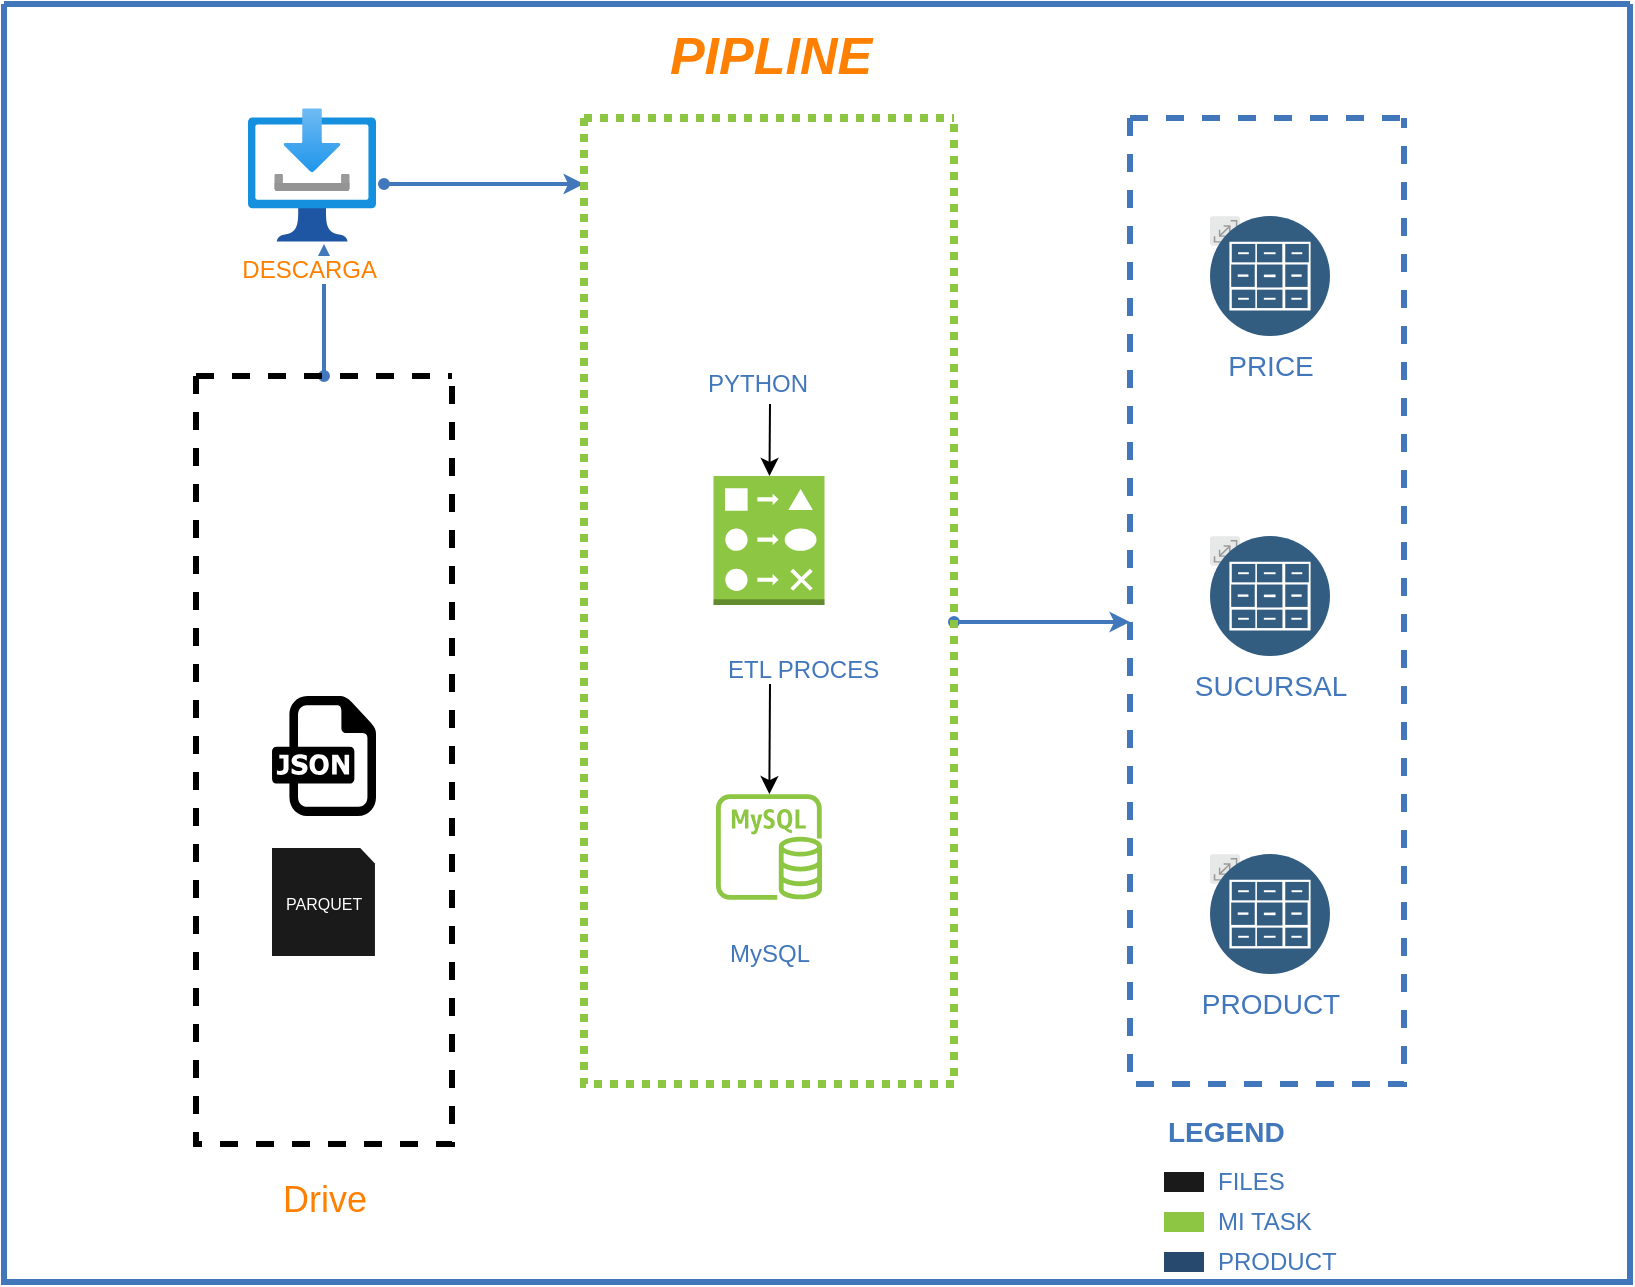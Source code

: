 <mxfile version="20.5.1" type="github">
  <diagram id="0d7cefc2-ccd6-e077-73ed-a8e48b0cddf6" name="Page-1">
    <mxGraphModel dx="1422" dy="737" grid="0" gridSize="10" guides="1" tooltips="1" connect="1" arrows="1" fold="1" page="1" pageScale="1" pageWidth="1169" pageHeight="827" background="#ffffff" math="0" shadow="0">
      <root>
        <mxCell id="0" />
        <mxCell id="1" parent="0" />
        <mxCell id="2" value="" style="swimlane;shadow=0;strokeColor=#4277BB;fillColor=#ffffff;fontColor=#4277BB;align=right;startSize=0;collapsible=0;strokeWidth=3;" parent="1" vertex="1">
          <mxGeometry x="190" y="74" width="813" height="639" as="geometry" />
        </mxCell>
        <mxCell id="103" style="edgeStyle=elbowEdgeStyle;rounded=0;elbow=vertical;html=1;labelBackgroundColor=#ffffff;startArrow=oval;startFill=1;startSize=4;endArrow=classic;endFill=1;endSize=4;jettySize=auto;orthogonalLoop=1;strokeColor=#4277BB;strokeWidth=2;fontSize=14;fontColor=#4277BB;" parent="2" target="77" edge="1">
          <mxGeometry relative="1" as="geometry">
            <mxPoint x="190" y="90" as="sourcePoint" />
          </mxGeometry>
        </mxCell>
        <mxCell id="106" style="edgeStyle=elbowEdgeStyle;rounded=0;elbow=vertical;html=1;entryX=0;entryY=0.522;entryPerimeter=0;labelBackgroundColor=#ffffff;startArrow=oval;startFill=1;startSize=4;endArrow=classic;endFill=1;endSize=4;jettySize=auto;orthogonalLoop=1;strokeColor=#4277BB;strokeWidth=2;fontSize=14;fontColor=#4277BB;" parent="2" source="77" target="79" edge="1">
          <mxGeometry relative="1" as="geometry" />
        </mxCell>
        <mxCell id="104" style="edgeStyle=elbowEdgeStyle;rounded=0;elbow=vertical;html=1;labelBackgroundColor=#ffffff;startArrow=classic;startFill=1;startSize=4;endArrow=oval;endFill=1;endSize=4;jettySize=auto;orthogonalLoop=1;strokeColor=#4277BB;strokeWidth=2;fontSize=14;fontColor=#4277BB;" parent="2" target="28" edge="1">
          <mxGeometry relative="1" as="geometry">
            <mxPoint x="143" y="200" as="targetPoint" />
            <mxPoint x="160" y="120" as="sourcePoint" />
          </mxGeometry>
        </mxCell>
        <mxCell id="6" value="FILES" style="rounded=0;html=1;shadow=0;labelBackgroundColor=none;strokeColor=none;strokeWidth=2;fillColor=#1A1A1A;gradientColor=none;fontSize=12;fontColor=#4277BB;align=left;labelPosition=right;verticalLabelPosition=middle;verticalAlign=middle;spacingLeft=5;" parent="2" vertex="1">
          <mxGeometry x="580" y="584" width="20" height="10" as="geometry" />
        </mxCell>
        <mxCell id="7" value="MI TASK" style="rounded=0;html=1;shadow=0;labelBackgroundColor=none;strokeColor=none;strokeWidth=2;fillColor=#8DC642;gradientColor=none;fontSize=12;fontColor=#4277BB;align=left;labelPosition=right;verticalLabelPosition=middle;verticalAlign=middle;spacingLeft=5;" parent="2" vertex="1">
          <mxGeometry x="580" y="604" width="20" height="10" as="geometry" />
        </mxCell>
        <mxCell id="8" value="PRODUCT" style="rounded=0;html=1;shadow=0;labelBackgroundColor=none;strokeColor=none;strokeWidth=2;fillColor=#27496D;gradientColor=none;fontSize=12;fontColor=#4277BB;align=left;labelPosition=right;verticalLabelPosition=middle;verticalAlign=middle;spacingLeft=5;" parent="2" vertex="1">
          <mxGeometry x="580" y="624" width="20" height="10" as="geometry" />
        </mxCell>
        <mxCell id="13" value="LEGEND" style="text;html=1;align=left;verticalAlign=middle;fontColor=#4277BB;shadow=0;dashed=0;strokeColor=none;fillColor=none;labelBackgroundColor=none;fontStyle=1;fontSize=14;spacingLeft=0;" parent="2" vertex="1">
          <mxGeometry x="580" y="554" width="150" height="20" as="geometry" />
        </mxCell>
        <mxCell id="28" value="" style="swimlane;shadow=0;strokeColor=#000000;fillColor=#ffffff;fontColor=#4277BB;align=right;startSize=0;collapsible=0;strokeWidth=3;dashed=1;" parent="2" vertex="1">
          <mxGeometry x="96" y="186" width="128" height="384" as="geometry" />
        </mxCell>
        <mxCell id="y9YVJhzZgnboRioXDAms-140" value="" style="shape=image;html=1;verticalAlign=middle;verticalLabelPosition=bottom;labelBackgroundColor=none;imageAspect=0;aspect=fixed;image=https://cdn1.iconfinder.com/data/icons/bootstrap-vol-3/16/filetype-txt-128.png;shadow=0;dashed=1;strokeColor=none;fillColor=#EBC01A;align=left;fontColor=#4277BB;fontStyle=1;startSize=0;strokeWidth=2;rounded=0;gradientColor=none;spacingLeft=5;" parent="28" vertex="1">
          <mxGeometry x="37" y="16" width="54" height="54" as="geometry" />
        </mxCell>
        <mxCell id="y9YVJhzZgnboRioXDAms-141" value="" style="shape=image;html=1;verticalAlign=middle;verticalLabelPosition=bottom;labelBackgroundColor=none;imageAspect=0;aspect=fixed;image=https://cdn1.iconfinder.com/data/icons/bootstrap-vol-3/16/filetype-csv-128.png;shadow=0;dashed=1;strokeColor=none;fillColor=#EBC01A;align=left;fontColor=#4277BB;rounded=0;strokeWidth=2;gradientColor=none;spacingLeft=5;" parent="28" vertex="1">
          <mxGeometry x="36.75" y="89" width="54.5" height="54.5" as="geometry" />
        </mxCell>
        <mxCell id="y9YVJhzZgnboRioXDAms-142" value="" style="dashed=0;outlineConnect=0;html=1;align=left;labelPosition=center;verticalLabelPosition=bottom;verticalAlign=middle;shape=mxgraph.weblogos.json;shadow=0;strokeColor=none;fillColor=#EBC01A;fontColor=#4277BB;rounded=0;labelBackgroundColor=none;strokeWidth=2;gradientColor=none;spacingLeft=5;" parent="28" vertex="1">
          <mxGeometry x="38" y="160" width="52" height="60" as="geometry" />
        </mxCell>
        <mxCell id="y9YVJhzZgnboRioXDAms-143" value="&lt;font style=&quot;font-size: 8px;&quot; color=&quot;#ffffff&quot;&gt;PARQUET&lt;/font&gt;" style="whiteSpace=wrap;html=1;shape=mxgraph.basic.document;shadow=0;dashed=1;strokeColor=none;fillColor=#1A1A1A;align=left;fontColor=#4277BB;rounded=0;labelBackgroundColor=none;strokeWidth=2;gradientColor=none;spacingLeft=5;" parent="28" vertex="1">
          <mxGeometry x="38" y="236" width="52" height="54" as="geometry" />
        </mxCell>
        <mxCell id="y9YVJhzZgnboRioXDAms-145" value="" style="shape=image;html=1;verticalAlign=middle;verticalLabelPosition=bottom;labelBackgroundColor=none;imageAspect=0;aspect=fixed;image=https://cdn0.iconfinder.com/data/icons/phosphor-fill-vol-3/256/microsoft-excel-logo-fill-128.png;shadow=0;dashed=1;strokeColor=none;fillColor=#EBC01A;align=left;fontColor=#4277BB;rounded=0;strokeWidth=2;gradientColor=none;spacingLeft=5;" parent="28" vertex="1">
          <mxGeometry x="24" y="296" width="80" height="80" as="geometry" />
        </mxCell>
        <mxCell id="77" value="" style="swimlane;shadow=0;strokeColor=#8DC642;fillColor=none;fontColor=#4277BB;align=left;startSize=0;collapsible=0;strokeWidth=4;rounded=0;labelBackgroundColor=none;gradientColor=none;spacingLeft=5;swimlaneFillColor=none;dashed=1;dashPattern=1 1;" parent="2" vertex="1">
          <mxGeometry x="290" y="57" width="185" height="483" as="geometry" />
        </mxCell>
        <mxCell id="y9YVJhzZgnboRioXDAms-106" value="PYTHON" style="shape=image;html=1;verticalAlign=middle;verticalLabelPosition=bottom;labelBackgroundColor=none;imageAspect=0;aspect=fixed;image=https://cdn2.iconfinder.com/data/icons/boxicons-logos/24/bxl-python-128.png;align=left;fillColor=#8DC642;strokeColor=none;fontColor=#4277BB;rounded=0;shadow=0;strokeWidth=2;gradientColor=none;spacingLeft=5;dashed=0;" parent="77" vertex="1">
          <mxGeometry x="55" y="20.5" width="75" height="75" as="geometry" />
        </mxCell>
        <mxCell id="y9YVJhzZgnboRioXDAms-107" value="MySQL" style="sketch=0;outlineConnect=0;fontColor=#4277BB;gradientColor=none;fillColor=#8DC642;strokeColor=none;dashed=0;verticalLabelPosition=bottom;verticalAlign=middle;align=left;html=1;fontSize=12;fontStyle=0;aspect=fixed;pointerEvents=1;shape=mxgraph.aws4.rds_mysql_instance;shadow=0;rounded=0;labelBackgroundColor=none;strokeWidth=2;spacingLeft=5;" parent="77" vertex="1">
          <mxGeometry x="66" y="338" width="53" height="53" as="geometry" />
        </mxCell>
        <mxCell id="y9YVJhzZgnboRioXDAms-139" value="ETL PROCES" style="outlineConnect=0;dashed=0;verticalLabelPosition=bottom;verticalAlign=middle;align=left;html=1;shape=mxgraph.aws3.change_set;fillColor=#8DC642;gradientColor=none;shadow=0;strokeColor=none;fontColor=#4277BB;rounded=0;labelBackgroundColor=none;strokeWidth=2;spacingLeft=5;" parent="77" vertex="1">
          <mxGeometry x="64.75" y="179" width="55.5" height="64.5" as="geometry" />
        </mxCell>
        <mxCell id="KUpmJ2HQixmpIvXMZ3Co-107" value="" style="endArrow=classic;html=1;rounded=0;fontSize=26;fontColor=#FF8000;" edge="1" parent="77" target="y9YVJhzZgnboRioXDAms-139">
          <mxGeometry width="50" height="50" relative="1" as="geometry">
            <mxPoint x="93" y="143" as="sourcePoint" />
            <mxPoint x="128" y="215" as="targetPoint" />
          </mxGeometry>
        </mxCell>
        <mxCell id="KUpmJ2HQixmpIvXMZ3Co-108" value="" style="endArrow=classic;html=1;rounded=0;fontSize=26;fontColor=#FF8000;" edge="1" parent="77" target="y9YVJhzZgnboRioXDAms-107">
          <mxGeometry width="50" height="50" relative="1" as="geometry">
            <mxPoint x="93" y="283" as="sourcePoint" />
            <mxPoint x="102.736" y="190" as="targetPoint" />
          </mxGeometry>
        </mxCell>
        <mxCell id="79" value="" style="swimlane;shadow=0;strokeColor=#4277BB;fillColor=#ffffff;fontColor=#4277BB;align=right;startSize=0;collapsible=0;strokeWidth=3;dashed=1;" parent="2" vertex="1">
          <mxGeometry x="563" y="57" width="137" height="483" as="geometry" />
        </mxCell>
        <mxCell id="93" value="" style="group;fontSize=14;fontColor=#4277BB;labelBackgroundColor=#ffffff;" parent="79" vertex="1" connectable="0">
          <mxGeometry x="40" y="49" width="60" height="60" as="geometry" />
        </mxCell>
        <mxCell id="94" value="" style="aspect=fixed;perimeter=ellipsePerimeter;html=1;align=center;shadow=0;dashed=0;image;image=img/lib/ibm/miscellaneous/scalable.svg;rounded=1;labelBackgroundColor=none;strokeColor=#666666;strokeWidth=3;fillColor=#C2952D;gradientColor=none;fontSize=14;fontColor=#4277BB;" parent="93" vertex="1">
          <mxGeometry width="15" height="15" as="geometry" />
        </mxCell>
        <mxCell id="95" value="PRICE" style="aspect=fixed;perimeter=ellipsePerimeter;html=1;align=center;shadow=0;dashed=0;image;image=img/lib/ibm/data/file_repository.svg;rounded=1;labelBackgroundColor=none;strokeColor=#666666;strokeWidth=3;fillColor=#C2952D;gradientColor=none;fontSize=14;fontColor=#4277BB;" parent="93" vertex="1">
          <mxGeometry width="60" height="60" as="geometry" />
        </mxCell>
        <mxCell id="96" value="" style="group;fontSize=14;fontColor=#4277BB;labelBackgroundColor=#ffffff;" parent="79" vertex="1" connectable="0">
          <mxGeometry x="40" y="209" width="60" height="60" as="geometry" />
        </mxCell>
        <mxCell id="97" value="" style="aspect=fixed;perimeter=ellipsePerimeter;html=1;align=center;shadow=0;dashed=0;image;image=img/lib/ibm/miscellaneous/scalable.svg;rounded=1;labelBackgroundColor=none;strokeColor=#666666;strokeWidth=3;fillColor=#C2952D;gradientColor=none;fontSize=14;fontColor=#4277BB;" parent="96" vertex="1">
          <mxGeometry width="15" height="15" as="geometry" />
        </mxCell>
        <mxCell id="98" value="SUCURSAL" style="aspect=fixed;perimeter=ellipsePerimeter;html=1;align=center;shadow=0;dashed=0;image;image=img/lib/ibm/data/file_repository.svg;rounded=1;labelBackgroundColor=none;strokeColor=#666666;strokeWidth=3;fillColor=#C2952D;gradientColor=none;fontSize=14;fontColor=#4277BB;" parent="96" vertex="1">
          <mxGeometry width="60" height="60" as="geometry" />
        </mxCell>
        <mxCell id="99" value="" style="group;fontSize=14;fontColor=#4277BB;labelBackgroundColor=#ffffff;" parent="79" vertex="1" connectable="0">
          <mxGeometry x="40" y="368" width="60" height="60" as="geometry" />
        </mxCell>
        <mxCell id="100" value="" style="aspect=fixed;perimeter=ellipsePerimeter;html=1;align=center;shadow=0;dashed=0;image;image=img/lib/ibm/miscellaneous/scalable.svg;rounded=1;labelBackgroundColor=none;strokeColor=#666666;strokeWidth=3;fillColor=#C2952D;gradientColor=none;fontSize=14;fontColor=#4277BB;" parent="99" vertex="1">
          <mxGeometry width="15" height="15" as="geometry" />
        </mxCell>
        <mxCell id="101" value="PRODUCT" style="aspect=fixed;perimeter=ellipsePerimeter;html=1;align=center;shadow=0;dashed=0;image;image=img/lib/ibm/data/file_repository.svg;rounded=1;labelBackgroundColor=none;strokeColor=#666666;strokeWidth=3;fillColor=#C2952D;gradientColor=none;fontSize=14;fontColor=#4277BB;" parent="99" vertex="1">
          <mxGeometry width="60" height="60" as="geometry" />
        </mxCell>
        <mxCell id="KUpmJ2HQixmpIvXMZ3Co-106" value="&lt;font style=&quot;font-size: 26px;&quot;&gt;PIPLINE&lt;/font&gt;" style="text;html=1;align=center;verticalAlign=middle;resizable=0;points=[];autosize=1;strokeColor=none;fillColor=none;fontStyle=3;fontColor=#FF8000;" vertex="1" parent="2">
          <mxGeometry x="322.5" y="6" width="120" height="40" as="geometry" />
        </mxCell>
        <mxCell id="KUpmJ2HQixmpIvXMZ3Co-110" value="DESCARGA&amp;nbsp;" style="aspect=fixed;html=1;points=[];align=center;image;fontSize=12;image=img/lib/azure2/general/Download.svg;fontColor=#FF8000;" vertex="1" parent="2">
          <mxGeometry x="122" y="52" width="64" height="67" as="geometry" />
        </mxCell>
        <mxCell id="KUpmJ2HQixmpIvXMZ3Co-111" value="&lt;font style=&quot;font-size: 18px;&quot;&gt;Drive&lt;/font&gt;" style="text;html=1;align=center;verticalAlign=middle;resizable=0;points=[];autosize=1;strokeColor=none;fillColor=none;fontSize=26;fontColor=#FF8000;" vertex="1" parent="2">
          <mxGeometry x="130" y="573" width="60" height="43" as="geometry" />
        </mxCell>
      </root>
    </mxGraphModel>
  </diagram>
</mxfile>
